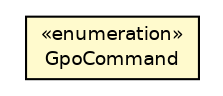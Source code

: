 #!/usr/local/bin/dot
#
# Class diagram 
# Generated by UMLGraph version R5_7_2-3-gee82a7 (http://www.umlgraph.org/)
#

digraph G {
	edge [fontname="Helvetica",fontsize=10,labelfontname="Helvetica",labelfontsize=10];
	node [fontname="Helvetica",fontsize=10,shape=plaintext];
	nodesep=0.25;
	ranksep=0.5;
	// com.st.st25sdk.type5.ST25DVTag.GpoCommand
	c21450 [label=<<table title="com.st.st25sdk.type5.ST25DVTag.GpoCommand" border="0" cellborder="1" cellspacing="0" cellpadding="2" port="p" bgcolor="lemonChiffon" href="./ST25DVTag.GpoCommand.html">
		<tr><td><table border="0" cellspacing="0" cellpadding="1">
<tr><td align="center" balign="center"> &#171;enumeration&#187; </td></tr>
<tr><td align="center" balign="center"> GpoCommand </td></tr>
		</table></td></tr>
		</table>>, URL="./ST25DVTag.GpoCommand.html", fontname="Helvetica", fontcolor="black", fontsize=9.0];
}

